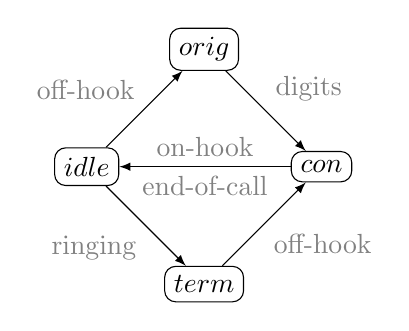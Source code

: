 \begin{tikzpicture}[
state/.style={draw,rounded corners,node distance=60},
arrow/.style={draw,->,>=latex},
label/.style={black!50},
]
\node[state] (idle) at (0,0) {$idle$};
\node[state,above right of = idle] (orig) {$orig$};
\node[state,below right of = idle] (term) {$term$};
\node[state,below right of = orig] (con) {$con$};

\path[arrow]
(idle) edge node[above left,label] {off-hook} (orig)
(idle) edge node[below left,label] {ringing}(term)
(orig) edge node[above right,label] {digits}(con)
(term) edge node[below right,label] {off-hook} (con)
(con)  edge node[above,label] {on-hook} node [below,label] {end-of-call} (idle)
;

\end{tikzpicture}